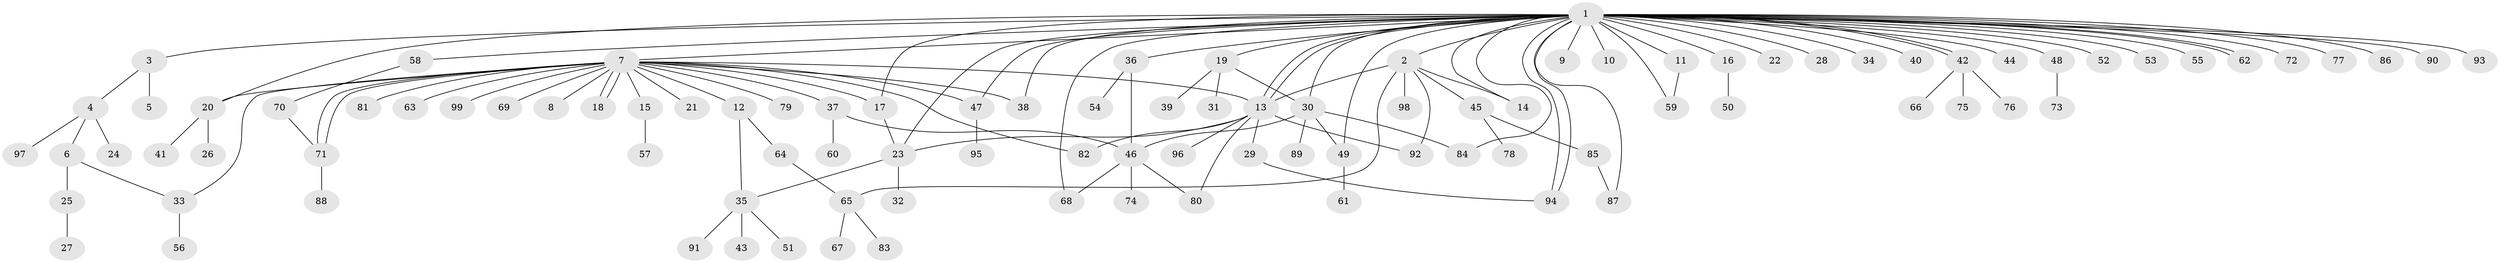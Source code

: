 // Generated by graph-tools (version 1.1) at 2025/47/03/09/25 04:47:39]
// undirected, 99 vertices, 129 edges
graph export_dot {
graph [start="1"]
  node [color=gray90,style=filled];
  1;
  2;
  3;
  4;
  5;
  6;
  7;
  8;
  9;
  10;
  11;
  12;
  13;
  14;
  15;
  16;
  17;
  18;
  19;
  20;
  21;
  22;
  23;
  24;
  25;
  26;
  27;
  28;
  29;
  30;
  31;
  32;
  33;
  34;
  35;
  36;
  37;
  38;
  39;
  40;
  41;
  42;
  43;
  44;
  45;
  46;
  47;
  48;
  49;
  50;
  51;
  52;
  53;
  54;
  55;
  56;
  57;
  58;
  59;
  60;
  61;
  62;
  63;
  64;
  65;
  66;
  67;
  68;
  69;
  70;
  71;
  72;
  73;
  74;
  75;
  76;
  77;
  78;
  79;
  80;
  81;
  82;
  83;
  84;
  85;
  86;
  87;
  88;
  89;
  90;
  91;
  92;
  93;
  94;
  95;
  96;
  97;
  98;
  99;
  1 -- 2;
  1 -- 3;
  1 -- 7;
  1 -- 9;
  1 -- 10;
  1 -- 11;
  1 -- 13;
  1 -- 13;
  1 -- 14;
  1 -- 16;
  1 -- 17;
  1 -- 19;
  1 -- 20;
  1 -- 22;
  1 -- 23;
  1 -- 28;
  1 -- 30;
  1 -- 34;
  1 -- 36;
  1 -- 38;
  1 -- 40;
  1 -- 42;
  1 -- 42;
  1 -- 44;
  1 -- 47;
  1 -- 48;
  1 -- 49;
  1 -- 52;
  1 -- 53;
  1 -- 55;
  1 -- 58;
  1 -- 59;
  1 -- 62;
  1 -- 62;
  1 -- 68;
  1 -- 72;
  1 -- 77;
  1 -- 84;
  1 -- 86;
  1 -- 87;
  1 -- 90;
  1 -- 93;
  1 -- 94;
  1 -- 94;
  2 -- 13;
  2 -- 14;
  2 -- 45;
  2 -- 65;
  2 -- 92;
  2 -- 98;
  3 -- 4;
  3 -- 5;
  4 -- 6;
  4 -- 24;
  4 -- 97;
  6 -- 25;
  6 -- 33;
  7 -- 8;
  7 -- 12;
  7 -- 13;
  7 -- 15;
  7 -- 17;
  7 -- 18;
  7 -- 18;
  7 -- 20;
  7 -- 21;
  7 -- 33;
  7 -- 37;
  7 -- 38;
  7 -- 47;
  7 -- 63;
  7 -- 69;
  7 -- 71;
  7 -- 71;
  7 -- 79;
  7 -- 81;
  7 -- 82;
  7 -- 99;
  11 -- 59;
  12 -- 35;
  12 -- 64;
  13 -- 23;
  13 -- 29;
  13 -- 80;
  13 -- 82;
  13 -- 92;
  13 -- 96;
  15 -- 57;
  16 -- 50;
  17 -- 23;
  19 -- 30;
  19 -- 31;
  19 -- 39;
  20 -- 26;
  20 -- 41;
  23 -- 32;
  23 -- 35;
  25 -- 27;
  29 -- 94;
  30 -- 46;
  30 -- 49;
  30 -- 84;
  30 -- 89;
  33 -- 56;
  35 -- 43;
  35 -- 51;
  35 -- 91;
  36 -- 46;
  36 -- 54;
  37 -- 46;
  37 -- 60;
  42 -- 66;
  42 -- 75;
  42 -- 76;
  45 -- 78;
  45 -- 85;
  46 -- 68;
  46 -- 74;
  46 -- 80;
  47 -- 95;
  48 -- 73;
  49 -- 61;
  58 -- 70;
  64 -- 65;
  65 -- 67;
  65 -- 83;
  70 -- 71;
  71 -- 88;
  85 -- 87;
}
